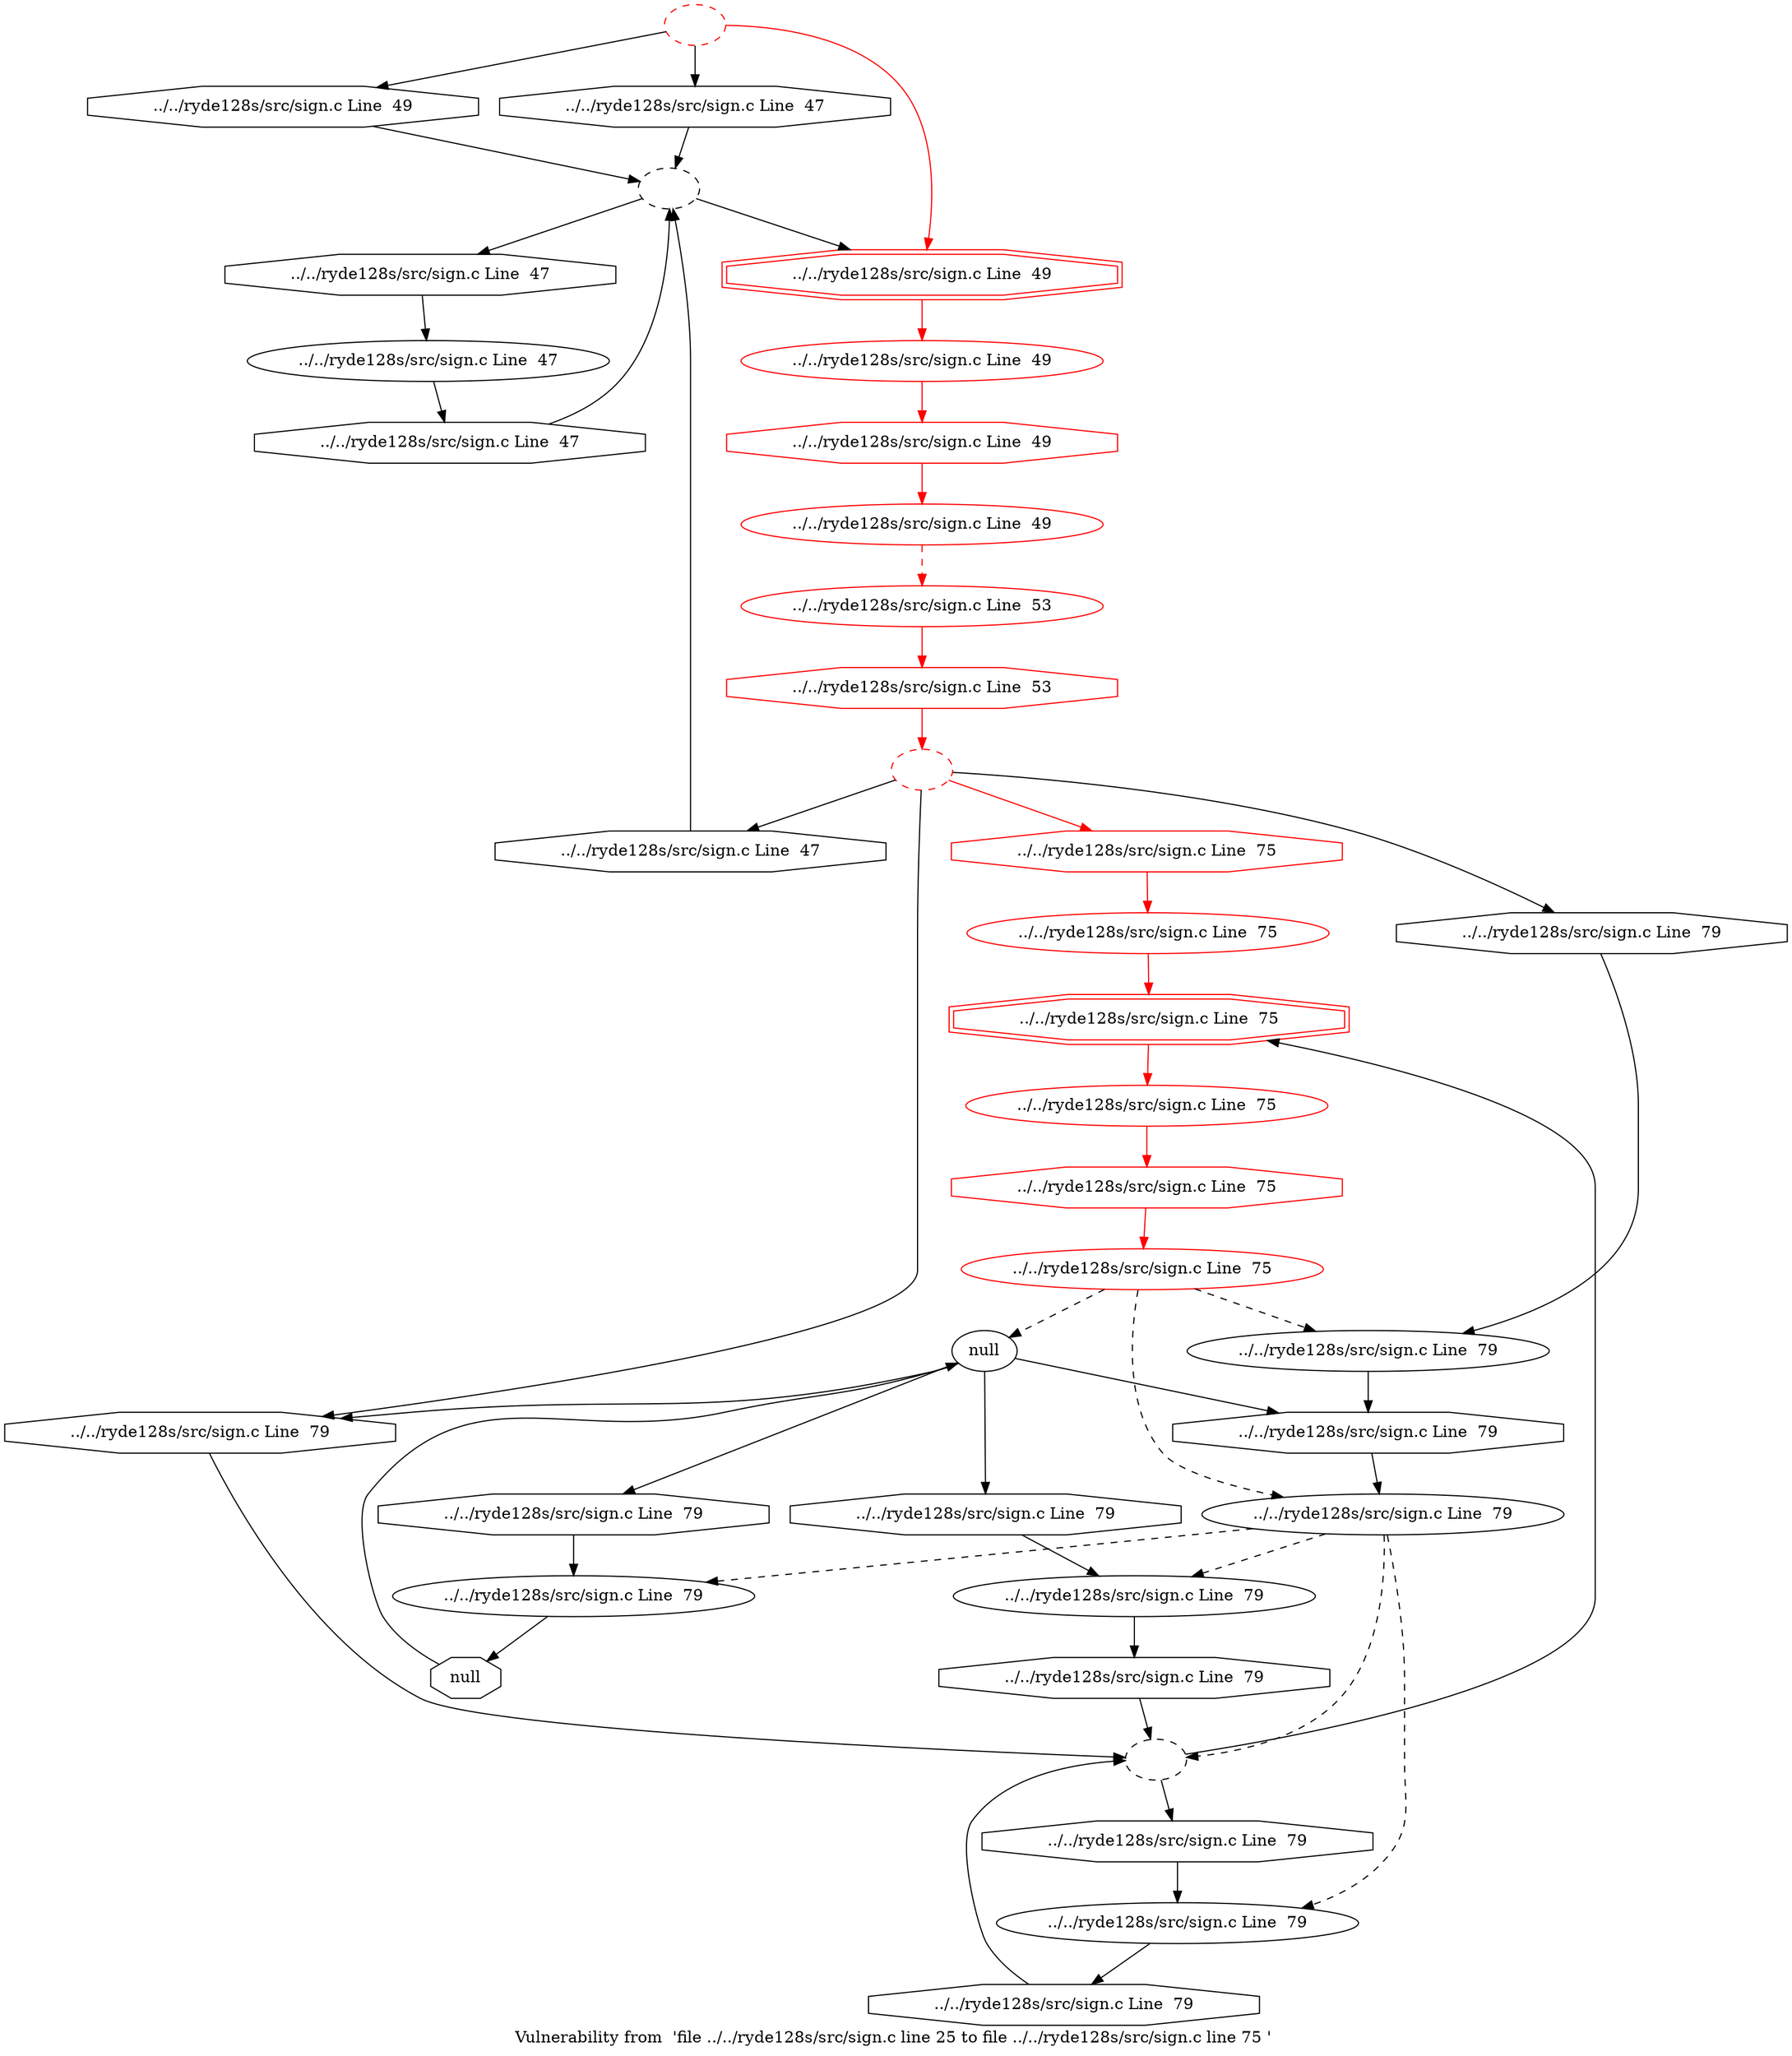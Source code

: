 digraph "Vulnerability from 'file ../../ryde128s/src/sign.c line 25 to file ../../ryde128s/src/sign.c line 75 '  "{
label="Vulnerability from  'file ../../ryde128s/src/sign.c line 25 to file ../../ryde128s/src/sign.c line 75 ' ";
node_164[shape=octagon,style=solid,label="../../ryde128s/src/sign.c Line  47"]
node_159[shape=ellipse,style=dashed,label=""]
"node_164"->"node_159"
node_163[shape=octagon,style=solid,label="../../ryde128s/src/sign.c Line  47"]
node_162[shape=ellipse,style=solid,label="../../ryde128s/src/sign.c Line  47"]
"node_163"->"node_162"
node_165[shape=octagon,style=solid,label="../../ryde128s/src/sign.c Line  47"]
"node_162"->"node_165"
node_161[shape=ellipse,style=dashed,label="", color=red]
node_160[shape=octagon,style=solid,label="../../ryde128s/src/sign.c Line  47"]
"node_161"->"node_160"
node_175[shape=octagon,style=solid,label="../../ryde128s/src/sign.c Line  75", color=red]
"node_161"->"node_175" [color=red]
node_185[shape=octagon,style=solid,label="../../ryde128s/src/sign.c Line  79"]
"node_161"->"node_185"
node_193[shape=octagon,style=solid,label="../../ryde128s/src/sign.c Line  79"]
"node_161"->"node_193"
"node_160"->"node_159"
"node_159"->"node_163"
node_168[shape=doubleoctagon,style=solid,label="../../ryde128s/src/sign.c Line  49", color=red]
"node_159"->"node_168"
node_158[shape=ellipse,style=dashed,label="", color=red]
"node_158"->"node_164"
node_166[shape=octagon,style=solid,label="../../ryde128s/src/sign.c Line  49"]
"node_158"->"node_166"
"node_158"->"node_168" [color=red]
"node_165"->"node_159"
"node_166"->"node_159"
node_167[shape=ellipse,style=solid,label="../../ryde128s/src/sign.c Line  49", color=red]
node_170[shape=octagon,style=solid,label="../../ryde128s/src/sign.c Line  49", color=red]
"node_167"->"node_170" [color=red]
"node_168"->"node_167" [color=red]
node_169[shape=ellipse,style=solid,label="../../ryde128s/src/sign.c Line  49", color=red]
node_171[shape=ellipse,style=solid,label="../../ryde128s/src/sign.c Line  53", color=red]
"node_169"->"node_171" [color=red, style=dashed]
"node_170"->"node_169" [color=red]
node_172[shape=octagon,style=solid,label="../../ryde128s/src/sign.c Line  53", color=red]
"node_171"->"node_172" [color=red]
"node_172"->"node_161" [color=red]
node_173[shape=ellipse,style=dashed,label=""]
node_177[shape=doubleoctagon,style=solid,label="../../ryde128s/src/sign.c Line  75", color=red]
"node_173"->"node_177"
node_192[shape=octagon,style=solid,label="../../ryde128s/src/sign.c Line  79"]
"node_173"->"node_192"
node_174[shape=ellipse,style=solid,label="../../ryde128s/src/sign.c Line  75", color=red]
"node_174"->"node_177" [color=red]
"node_175"->"node_174" [color=red]
node_176[shape=ellipse,style=solid,label="../../ryde128s/src/sign.c Line  75", color=red]
node_179[shape=octagon,style=solid,label="../../ryde128s/src/sign.c Line  75", color=red]
"node_176"->"node_179" [color=red]
"node_177"->"node_176" [color=red]
node_178[shape=ellipse,style=solid,label="../../ryde128s/src/sign.c Line  75", color=red]
node_180[shape=ellipse,style=solid,label="null"]
"node_178"->"node_180" [style=dashed]
node_184[shape=ellipse,style=solid,label="../../ryde128s/src/sign.c Line  79"]
"node_178"->"node_184" [style=dashed]
node_186[shape=ellipse,style=solid,label="../../ryde128s/src/sign.c Line  79"]
"node_178"->"node_186" [style=dashed]
"node_179"->"node_178" [color=red]
node_183[shape=octagon,style=solid,label="../../ryde128s/src/sign.c Line  79"]
"node_180"->"node_183"
node_187[shape=octagon,style=solid,label="../../ryde128s/src/sign.c Line  79"]
"node_180"->"node_187"
node_189[shape=octagon,style=solid,label="../../ryde128s/src/sign.c Line  79"]
"node_180"->"node_189"
"node_180"->"node_193"
node_181[shape=octagon,style=solid,label="null"]
"node_181"->"node_180"
node_182[shape=ellipse,style=solid,label="../../ryde128s/src/sign.c Line  79"]
"node_182"->"node_181"
"node_183"->"node_182"
"node_184"->"node_187"
"node_185"->"node_184"
"node_186"->"node_173" [style=dashed]
"node_186"->"node_182" [style=dashed]
node_188[shape=ellipse,style=solid,label="../../ryde128s/src/sign.c Line  79"]
"node_186"->"node_188" [style=dashed]
node_191[shape=ellipse,style=solid,label="../../ryde128s/src/sign.c Line  79"]
"node_186"->"node_191" [style=dashed]
"node_187"->"node_186"
node_190[shape=octagon,style=solid,label="../../ryde128s/src/sign.c Line  79"]
"node_188"->"node_190"
"node_189"->"node_188"
"node_190"->"node_173"
node_194[shape=octagon,style=solid,label="../../ryde128s/src/sign.c Line  79"]
"node_191"->"node_194"
"node_192"->"node_191"
"node_193"->"node_173"
"node_194"->"node_173"
}

